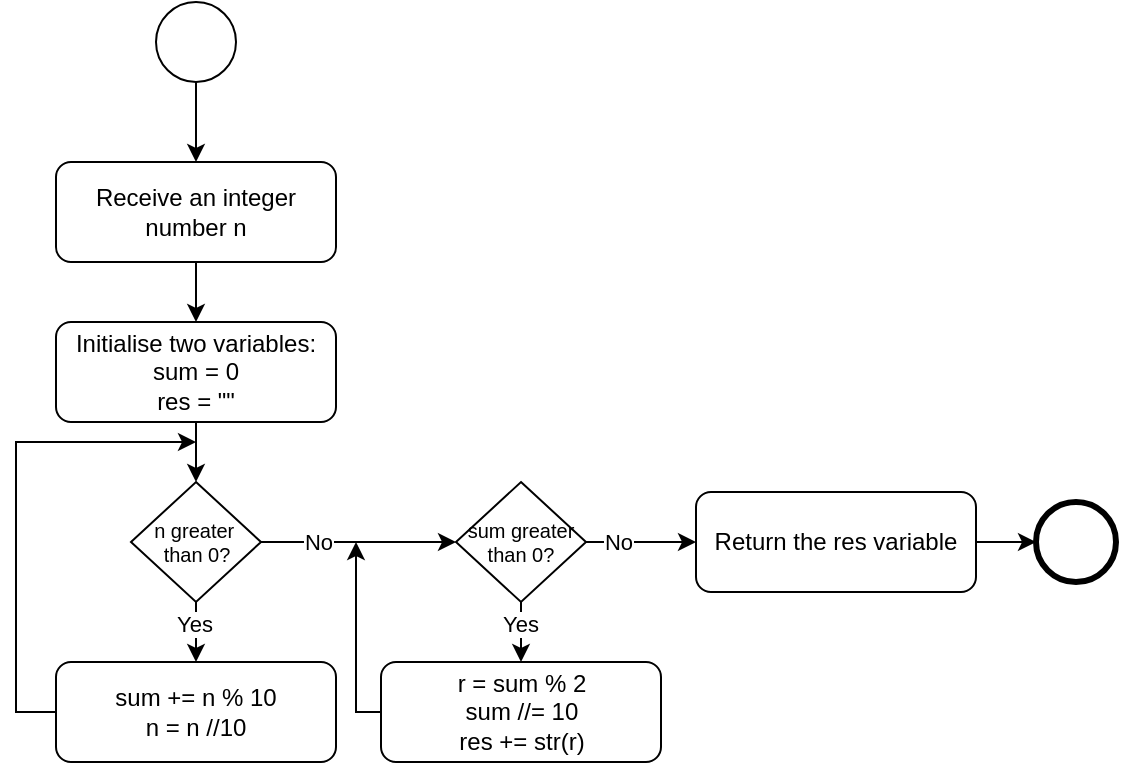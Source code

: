 <mxfile version="25.0.1">
  <diagram name="Page-1" id="gcOh2L13ghurHqlArtQZ">
    <mxGraphModel dx="819" dy="473" grid="1" gridSize="10" guides="1" tooltips="1" connect="1" arrows="1" fold="1" page="1" pageScale="1" pageWidth="827" pageHeight="1169" background="#ffffff" math="0" shadow="0">
      <root>
        <mxCell id="0" />
        <mxCell id="1" parent="0" />
        <mxCell id="VRNMHvbQ2h5_KSJw3uvR-1" value="" style="ellipse;whiteSpace=wrap;html=1;aspect=fixed;" vertex="1" parent="1">
          <mxGeometry x="280" y="200" width="40" height="40" as="geometry" />
        </mxCell>
        <mxCell id="VRNMHvbQ2h5_KSJw3uvR-2" value="Receive an integer number n" style="rounded=1;whiteSpace=wrap;html=1;" vertex="1" parent="1">
          <mxGeometry x="230" y="280" width="140" height="50" as="geometry" />
        </mxCell>
        <mxCell id="VRNMHvbQ2h5_KSJw3uvR-3" value="Initialise two variables:&lt;div&gt;sum = 0&lt;/div&gt;&lt;div&gt;res = &quot;&quot;&lt;/div&gt;" style="rounded=1;whiteSpace=wrap;html=1;" vertex="1" parent="1">
          <mxGeometry x="230" y="360" width="140" height="50" as="geometry" />
        </mxCell>
        <mxCell id="VRNMHvbQ2h5_KSJw3uvR-6" value="" style="endArrow=classic;html=1;rounded=0;exitX=0.5;exitY=1;exitDx=0;exitDy=0;entryX=0.5;entryY=0;entryDx=0;entryDy=0;" edge="1" parent="1" source="VRNMHvbQ2h5_KSJw3uvR-1" target="VRNMHvbQ2h5_KSJw3uvR-2">
          <mxGeometry width="50" height="50" relative="1" as="geometry">
            <mxPoint x="390" y="450" as="sourcePoint" />
            <mxPoint x="440" y="400" as="targetPoint" />
          </mxGeometry>
        </mxCell>
        <mxCell id="VRNMHvbQ2h5_KSJw3uvR-7" value="" style="endArrow=classic;html=1;rounded=0;exitX=0.5;exitY=1;exitDx=0;exitDy=0;entryX=0.5;entryY=0;entryDx=0;entryDy=0;" edge="1" parent="1" source="VRNMHvbQ2h5_KSJw3uvR-2" target="VRNMHvbQ2h5_KSJw3uvR-3">
          <mxGeometry width="50" height="50" relative="1" as="geometry">
            <mxPoint x="310" y="250" as="sourcePoint" />
            <mxPoint x="310" y="290" as="targetPoint" />
          </mxGeometry>
        </mxCell>
        <mxCell id="VRNMHvbQ2h5_KSJw3uvR-8" value="" style="endArrow=classic;html=1;rounded=0;exitX=0.5;exitY=1;exitDx=0;exitDy=0;entryX=0.5;entryY=0;entryDx=0;entryDy=0;" edge="1" parent="1" source="VRNMHvbQ2h5_KSJw3uvR-3">
          <mxGeometry width="50" height="50" relative="1" as="geometry">
            <mxPoint x="310" y="340" as="sourcePoint" />
            <mxPoint x="300" y="440" as="targetPoint" />
          </mxGeometry>
        </mxCell>
        <mxCell id="VRNMHvbQ2h5_KSJw3uvR-16" value="n greater&amp;nbsp;&lt;div&gt;than 0?&lt;/div&gt;" style="rhombus;whiteSpace=wrap;html=1;fontSize=10;" vertex="1" parent="1">
          <mxGeometry x="267.5" y="440" width="65" height="60" as="geometry" />
        </mxCell>
        <mxCell id="VRNMHvbQ2h5_KSJw3uvR-17" value="" style="endArrow=classic;html=1;rounded=0;entryX=0.5;entryY=0;entryDx=0;entryDy=0;" edge="1" parent="1" target="VRNMHvbQ2h5_KSJw3uvR-18">
          <mxGeometry width="50" height="50" relative="1" as="geometry">
            <mxPoint x="300" y="500" as="sourcePoint" />
            <mxPoint x="299.66" y="520" as="targetPoint" />
          </mxGeometry>
        </mxCell>
        <mxCell id="VRNMHvbQ2h5_KSJw3uvR-25" value="Yes" style="edgeLabel;html=1;align=center;verticalAlign=middle;resizable=0;points=[];" vertex="1" connectable="0" parent="VRNMHvbQ2h5_KSJw3uvR-17">
          <mxGeometry x="-0.299" y="-1" relative="1" as="geometry">
            <mxPoint as="offset" />
          </mxGeometry>
        </mxCell>
        <mxCell id="VRNMHvbQ2h5_KSJw3uvR-18" value="sum += n % 10&lt;div&gt;n = n //10&lt;/div&gt;" style="rounded=1;whiteSpace=wrap;html=1;" vertex="1" parent="1">
          <mxGeometry x="230" y="530" width="140" height="50" as="geometry" />
        </mxCell>
        <mxCell id="VRNMHvbQ2h5_KSJw3uvR-19" value="" style="endArrow=classic;html=1;rounded=0;exitX=0;exitY=0.5;exitDx=0;exitDy=0;" edge="1" parent="1" source="VRNMHvbQ2h5_KSJw3uvR-18">
          <mxGeometry width="50" height="50" relative="1" as="geometry">
            <mxPoint x="310" y="420" as="sourcePoint" />
            <mxPoint x="300" y="420" as="targetPoint" />
            <Array as="points">
              <mxPoint x="210" y="555" />
              <mxPoint x="210" y="420" />
            </Array>
          </mxGeometry>
        </mxCell>
        <mxCell id="VRNMHvbQ2h5_KSJw3uvR-20" value="" style="endArrow=classic;html=1;rounded=0;exitX=1;exitY=0.5;exitDx=0;exitDy=0;entryX=0;entryY=0.5;entryDx=0;entryDy=0;" edge="1" parent="1" source="VRNMHvbQ2h5_KSJw3uvR-16">
          <mxGeometry width="50" height="50" relative="1" as="geometry">
            <mxPoint x="413" y="440" as="sourcePoint" />
            <mxPoint x="430" y="470" as="targetPoint" />
          </mxGeometry>
        </mxCell>
        <mxCell id="VRNMHvbQ2h5_KSJw3uvR-26" value="No" style="edgeLabel;html=1;align=center;verticalAlign=middle;resizable=0;points=[];" vertex="1" connectable="0" parent="VRNMHvbQ2h5_KSJw3uvR-20">
          <mxGeometry x="-0.415" relative="1" as="geometry">
            <mxPoint as="offset" />
          </mxGeometry>
        </mxCell>
        <mxCell id="VRNMHvbQ2h5_KSJw3uvR-24" value="sum greater&lt;div&gt;than 0?&lt;/div&gt;" style="rhombus;whiteSpace=wrap;html=1;fontSize=10;" vertex="1" parent="1">
          <mxGeometry x="430" y="440" width="65" height="60" as="geometry" />
        </mxCell>
        <mxCell id="VRNMHvbQ2h5_KSJw3uvR-37" style="edgeStyle=orthogonalEdgeStyle;rounded=0;orthogonalLoop=1;jettySize=auto;html=1;exitX=0;exitY=0.5;exitDx=0;exitDy=0;" edge="1" parent="1" source="VRNMHvbQ2h5_KSJw3uvR-27">
          <mxGeometry relative="1" as="geometry">
            <mxPoint x="380" y="470" as="targetPoint" />
            <Array as="points">
              <mxPoint x="380" y="555" />
            </Array>
          </mxGeometry>
        </mxCell>
        <mxCell id="VRNMHvbQ2h5_KSJw3uvR-27" value="r = sum % 2&lt;div&gt;sum //= 10&lt;/div&gt;&lt;div&gt;res += str(r)&lt;/div&gt;" style="rounded=1;whiteSpace=wrap;html=1;" vertex="1" parent="1">
          <mxGeometry x="392.5" y="530" width="140" height="50" as="geometry" />
        </mxCell>
        <mxCell id="VRNMHvbQ2h5_KSJw3uvR-28" value="" style="endArrow=classic;html=1;rounded=0;entryX=0.5;entryY=0;entryDx=0;entryDy=0;exitX=0.5;exitY=1;exitDx=0;exitDy=0;" edge="1" parent="1" source="VRNMHvbQ2h5_KSJw3uvR-24" target="VRNMHvbQ2h5_KSJw3uvR-27">
          <mxGeometry width="50" height="50" relative="1" as="geometry">
            <mxPoint x="310" y="510" as="sourcePoint" />
            <mxPoint x="310" y="540" as="targetPoint" />
          </mxGeometry>
        </mxCell>
        <mxCell id="VRNMHvbQ2h5_KSJw3uvR-29" value="Yes" style="edgeLabel;html=1;align=center;verticalAlign=middle;resizable=0;points=[];" vertex="1" connectable="0" parent="VRNMHvbQ2h5_KSJw3uvR-28">
          <mxGeometry x="-0.299" y="-1" relative="1" as="geometry">
            <mxPoint as="offset" />
          </mxGeometry>
        </mxCell>
        <mxCell id="VRNMHvbQ2h5_KSJw3uvR-30" value="" style="endArrow=classic;html=1;rounded=0;exitX=1;exitY=0.5;exitDx=0;exitDy=0;entryX=0;entryY=0.5;entryDx=0;entryDy=0;" edge="1" parent="1" source="VRNMHvbQ2h5_KSJw3uvR-24" target="VRNMHvbQ2h5_KSJw3uvR-32">
          <mxGeometry width="50" height="50" relative="1" as="geometry">
            <mxPoint x="495" y="460" as="sourcePoint" />
            <mxPoint x="580" y="470" as="targetPoint" />
          </mxGeometry>
        </mxCell>
        <mxCell id="VRNMHvbQ2h5_KSJw3uvR-31" value="No" style="edgeLabel;html=1;align=center;verticalAlign=middle;resizable=0;points=[];" vertex="1" connectable="0" parent="VRNMHvbQ2h5_KSJw3uvR-30">
          <mxGeometry x="-0.415" relative="1" as="geometry">
            <mxPoint as="offset" />
          </mxGeometry>
        </mxCell>
        <mxCell id="VRNMHvbQ2h5_KSJw3uvR-32" value="Return the res variable" style="rounded=1;whiteSpace=wrap;html=1;" vertex="1" parent="1">
          <mxGeometry x="550" y="445" width="140" height="50" as="geometry" />
        </mxCell>
        <mxCell id="VRNMHvbQ2h5_KSJw3uvR-33" value="" style="ellipse;whiteSpace=wrap;html=1;aspect=fixed;spacing=2;strokeWidth=3;" vertex="1" parent="1">
          <mxGeometry x="720" y="450" width="40" height="40" as="geometry" />
        </mxCell>
        <mxCell id="VRNMHvbQ2h5_KSJw3uvR-35" value="" style="endArrow=classic;html=1;rounded=0;exitX=1;exitY=0.5;exitDx=0;exitDy=0;entryX=0;entryY=0.5;entryDx=0;entryDy=0;" edge="1" parent="1" source="VRNMHvbQ2h5_KSJw3uvR-32" target="VRNMHvbQ2h5_KSJw3uvR-33">
          <mxGeometry width="50" height="50" relative="1" as="geometry">
            <mxPoint x="310" y="340" as="sourcePoint" />
            <mxPoint x="310" y="370" as="targetPoint" />
          </mxGeometry>
        </mxCell>
      </root>
    </mxGraphModel>
  </diagram>
</mxfile>